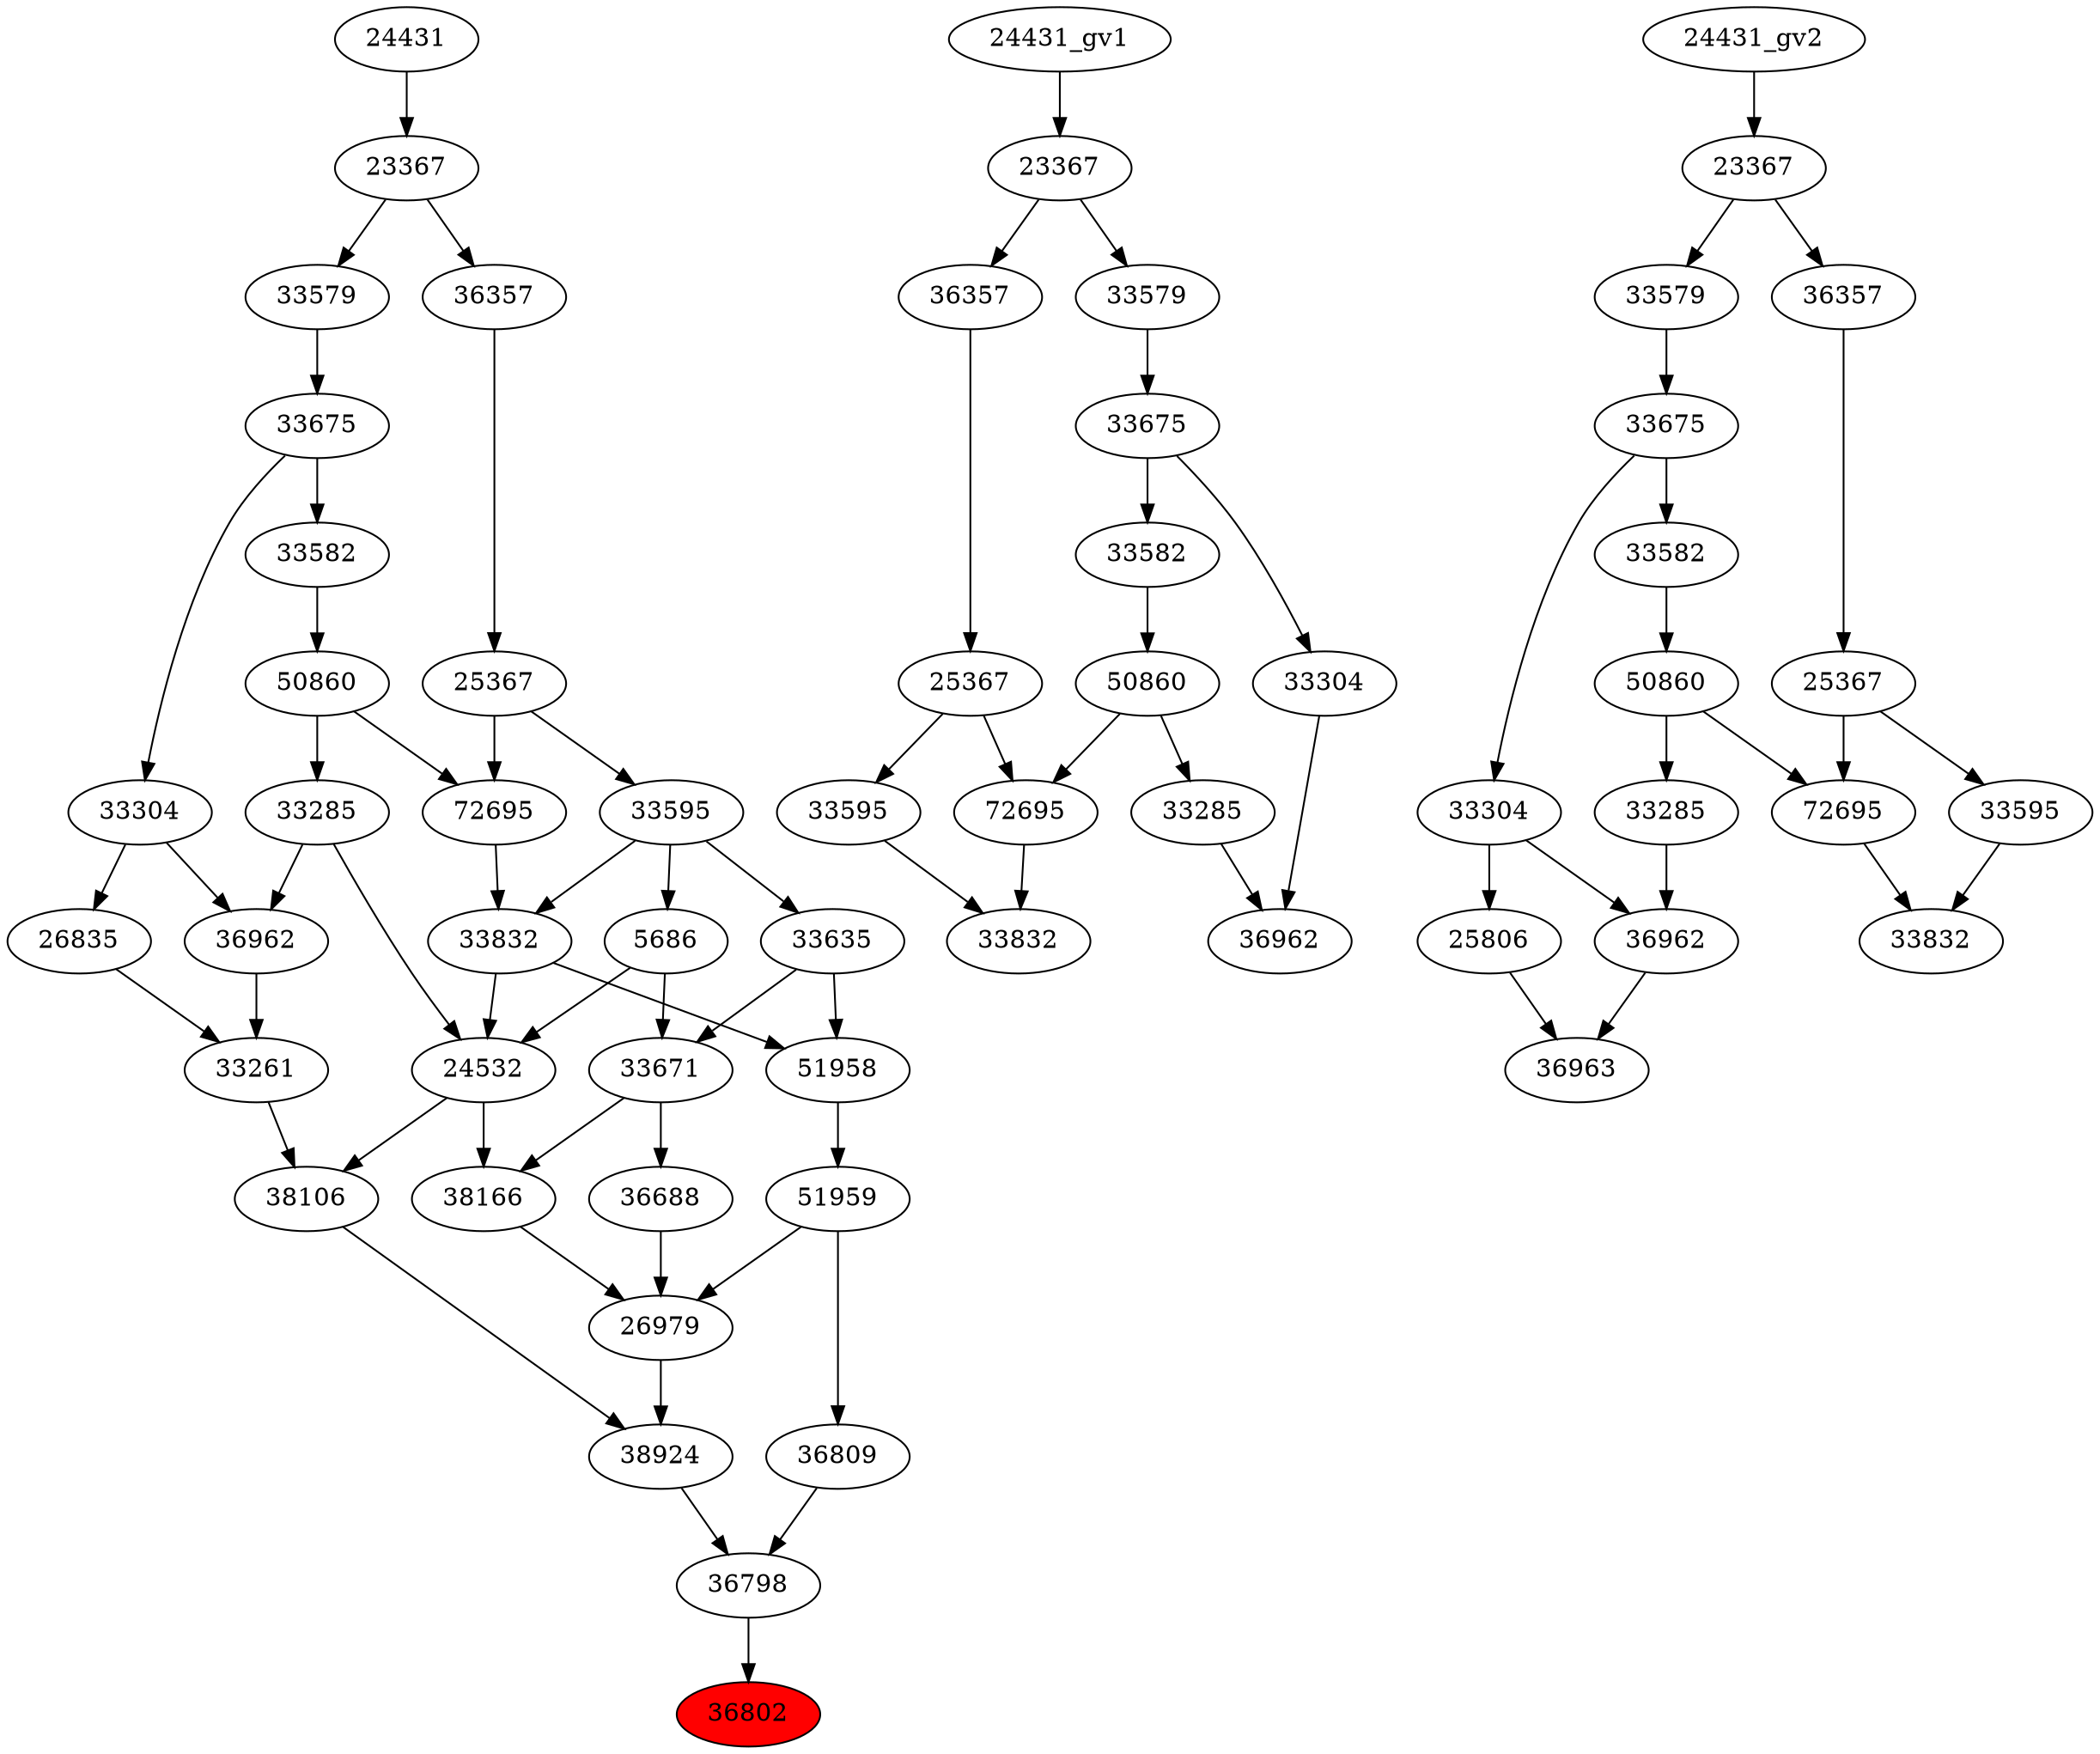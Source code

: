 strict digraph root {
	node [label="\N"];
	{
		node [fillcolor="",
			label="\N",
			style=""
		];
		36802		 [fillcolor=red,
			label=36802,
			style=filled];
		36798		 [label=36798];
		36798 -> 36802;
		36809		 [label=36809];
		36809 -> 36798;
		38924		 [label=38924];
		38924 -> 36798;
		51959		 [label=51959];
		51959 -> 36809;
		26979		 [label=26979];
		51959 -> 26979;
		26979 -> 38924;
		38106		 [label=38106];
		38106 -> 38924;
		51958		 [label=51958];
		51958 -> 51959;
		36688		 [label=36688];
		36688 -> 26979;
		38166		 [label=38166];
		38166 -> 26979;
		33261		 [label=33261];
		33261 -> 38106;
		24532		 [label=24532];
		24532 -> 38106;
		24532 -> 38166;
		33832		 [label=33832];
		33832 -> 51958;
		33832 -> 24532;
		33635		 [label=33635];
		33635 -> 51958;
		33671		 [label=33671];
		33635 -> 33671;
		33671 -> 36688;
		33671 -> 38166;
		36962		 [label=36962];
		36962 -> 33261;
		26835		 [label=26835];
		26835 -> 33261;
		33285		 [label=33285];
		33285 -> 24532;
		33285 -> 36962;
		5686		 [label=5686];
		5686 -> 24532;
		5686 -> 33671;
		72695		 [label=72695];
		72695 -> 33832;
		33595		 [label=33595];
		33595 -> 33832;
		33595 -> 33635;
		33595 -> 5686;
		33304		 [label=33304];
		33304 -> 36962;
		33304 -> 26835;
		50860		 [label=50860];
		50860 -> 33285;
		50860 -> 72695;
		25367		 [label=25367];
		25367 -> 72695;
		25367 -> 33595;
		33675		 [label=33675];
		33675 -> 33304;
		33582		 [label=33582];
		33675 -> 33582;
		33582 -> 50860;
		36357		 [label=36357];
		36357 -> 25367;
		33579		 [label=33579];
		33579 -> 33675;
		23367		 [label=23367];
		23367 -> 36357;
		23367 -> 33579;
		24431		 [label=24431];
		24431 -> 23367;
	}
	{
		node [label="\N"];
		"33832_gv1"		 [label=33832];
		"72695_gv1"		 [label=72695];
		"72695_gv1" -> "33832_gv1";
		"33595_gv1"		 [label=33595];
		"33595_gv1" -> "33832_gv1";
		"36962_gv1"		 [label=36962];
		"33285_gv1"		 [label=33285];
		"33285_gv1" -> "36962_gv1";
		"33304_gv1"		 [label=33304];
		"33304_gv1" -> "36962_gv1";
		"50860_gv1"		 [label=50860];
		"50860_gv1" -> "72695_gv1";
		"50860_gv1" -> "33285_gv1";
		"25367_gv1"		 [label=25367];
		"25367_gv1" -> "72695_gv1";
		"25367_gv1" -> "33595_gv1";
		"33675_gv1"		 [label=33675];
		"33675_gv1" -> "33304_gv1";
		"33582_gv1"		 [label=33582];
		"33675_gv1" -> "33582_gv1";
		"33582_gv1" -> "50860_gv1";
		"36357_gv1"		 [label=36357];
		"36357_gv1" -> "25367_gv1";
		"33579_gv1"		 [label=33579];
		"33579_gv1" -> "33675_gv1";
		"23367_gv1"		 [label=23367];
		"23367_gv1" -> "36357_gv1";
		"23367_gv1" -> "33579_gv1";
		"24431_gv1" -> "23367_gv1";
	}
	{
		node [label="\N"];
		"50860_gv2"		 [label=50860];
		"72695_gv2"		 [label=72695];
		"50860_gv2" -> "72695_gv2";
		"33285_gv2"		 [label=33285];
		"50860_gv2" -> "33285_gv2";
		"33582_gv2"		 [label=33582];
		"33582_gv2" -> "50860_gv2";
		"33675_gv2"		 [label=33675];
		"33675_gv2" -> "33582_gv2";
		"33304_gv2"		 [label=33304];
		"33675_gv2" -> "33304_gv2";
		"33832_gv2"		 [label=33832];
		"72695_gv2" -> "33832_gv2";
		"33595_gv2"		 [label=33595];
		"33595_gv2" -> "33832_gv2";
		"33579_gv2"		 [label=33579];
		"33579_gv2" -> "33675_gv2";
		"25367_gv2"		 [label=25367];
		"25367_gv2" -> "72695_gv2";
		"25367_gv2" -> "33595_gv2";
		"23367_gv2"		 [label=23367];
		"23367_gv2" -> "33579_gv2";
		"36357_gv2"		 [label=36357];
		"23367_gv2" -> "36357_gv2";
		36963		 [label=36963];
		"36962_gv2"		 [label=36962];
		"36962_gv2" -> 36963;
		25806		 [label=25806];
		25806 -> 36963;
		"36357_gv2" -> "25367_gv2";
		"24431_gv2" -> "23367_gv2";
		"33285_gv2" -> "36962_gv2";
		"33304_gv2" -> "36962_gv2";
		"33304_gv2" -> 25806;
	}
}
